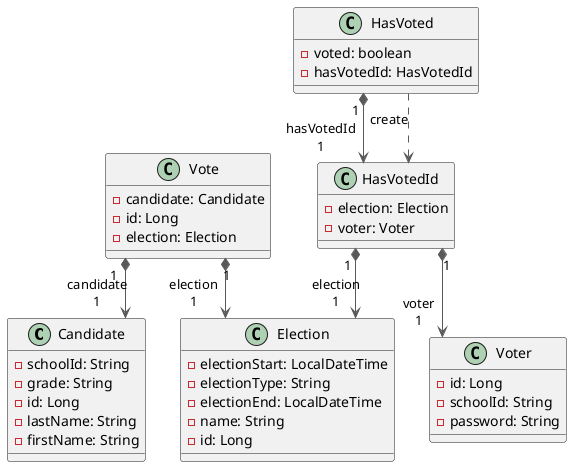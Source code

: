 @startuml

top to bottom direction
skinparam linetype ortho

class Candidate {
  - schoolId: String
  - grade: String
  - id: Long
  - lastName: String
  - firstName: String
}

class Election {
  - electionStart: LocalDateTime
  - electionType: String
  - electionEnd: LocalDateTime
  - name: String
  - id: Long
}

class HasVoted {
  - voted: boolean
  - hasVotedId: HasVotedId
}

class HasVotedId {
  - election: Election
  - voter: Voter
}

class Vote {
  - candidate: Candidate
  - id: Long
  - election: Election
}

class Voter {
  - id: Long
  - schoolId: String
  - password: String
}

HasVoted   "1" *-[#595959,plain]-> "hasVotedId\n1" HasVotedId
HasVoted    -[#595959,dashed]->  HasVotedId : "«create»"
HasVotedId "1" *-[#595959,plain]-> "election\n1" Election
HasVotedId "1" *-[#595959,plain]-> "voter\n1" Voter
Vote       "1" *-[#595959,plain]-> "candidate\n1" Candidate
Vote       "1" *-[#595959,plain]-> "election\n1" Election

@enduml
